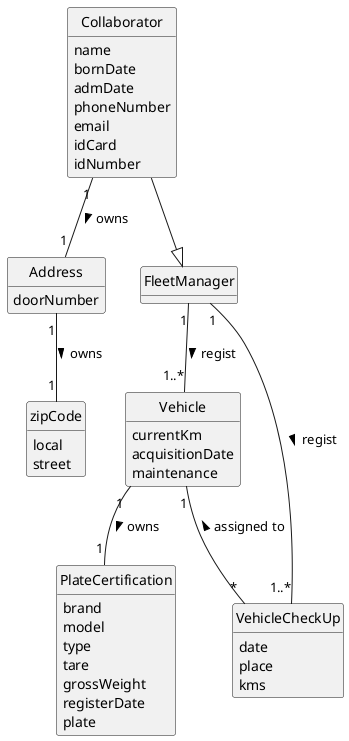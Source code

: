 @startuml
skinparam monochrome true
skinparam packageStyle rectangle
skinparam shadowing false

skinparam classAttributeIconSize 0

hide circle
hide methods

class Collaborator {
    name
    bornDate
    admDate
    phoneNumber
    email
    idCard
    idNumber
}

class Address {
    doorNumber
}

class zipCode {
    local
    street
}

class FleetManager {}

class Vehicle {
    currentKm
    acquisitionDate
    maintenance
}

class PlateCertification{
    brand
    model
    type
    tare
    grossWeight
    registerDate
    plate
}

class VehicleCheckUp {
    date
    place
    kms
}

Collaborator --|> FleetManager
FleetManager "1" -- "1..*" Vehicle : regist >
Vehicle "1" -- "1" PlateCertification : owns >
Collaborator "1" -- "1" Address: owns >
Address "1" -- "1" zipCode : owns >
FleetManager "1" -- "1..*" VehicleCheckUp : regist >
Vehicle "1" -- "*" VehicleCheckUp : assigned to <

@enduml